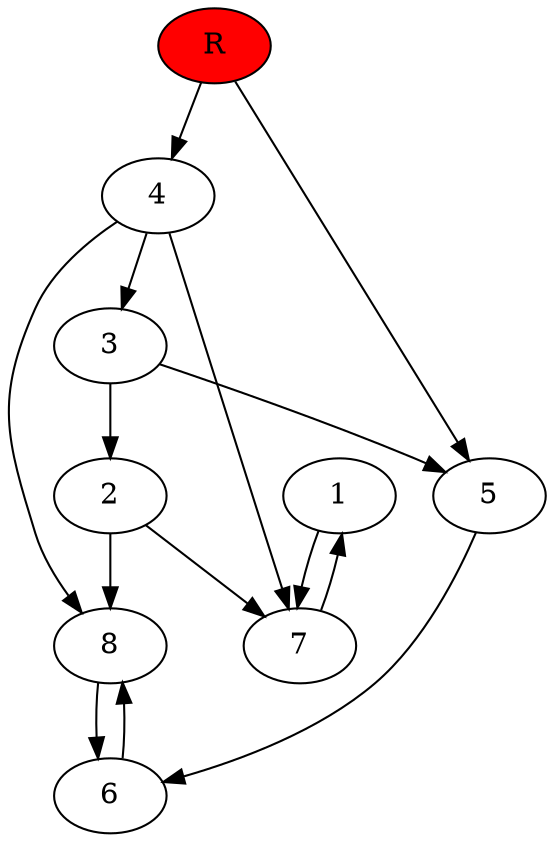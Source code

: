 digraph prb38256 {
	1
	2
	3
	4
	5
	6
	7
	8
	R [fillcolor="#ff0000" style=filled]
	1 -> 7
	2 -> 7
	2 -> 8
	3 -> 2
	3 -> 5
	4 -> 3
	4 -> 7
	4 -> 8
	5 -> 6
	6 -> 8
	7 -> 1
	8 -> 6
	R -> 4
	R -> 5
}
